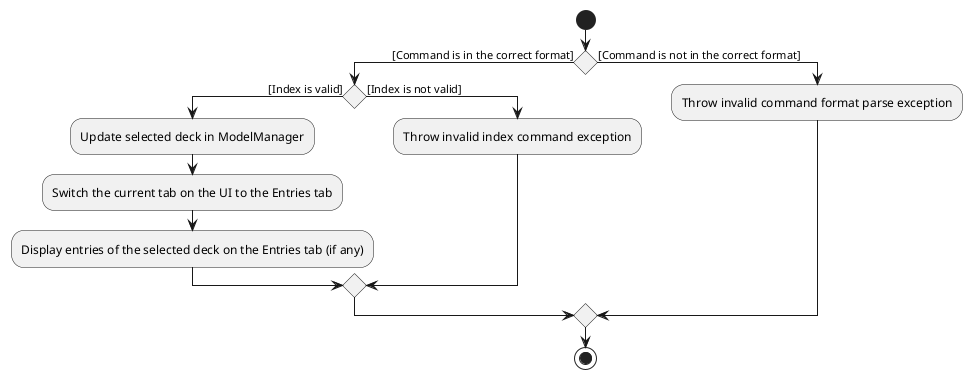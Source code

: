 @startuml
start
if() then([Command is in the correct format])
if() then([Index is valid])
:Update selected deck in ModelManager;
:Switch the current tab on the UI to the Entries tab;
:Display entries of the selected deck on the Entries tab (if any);
else([Index is not valid])
:Throw invalid index command exception;
endif
else([Command is not in the correct format])
:Throw invalid command format parse exception;
endif
stop
@enduml
